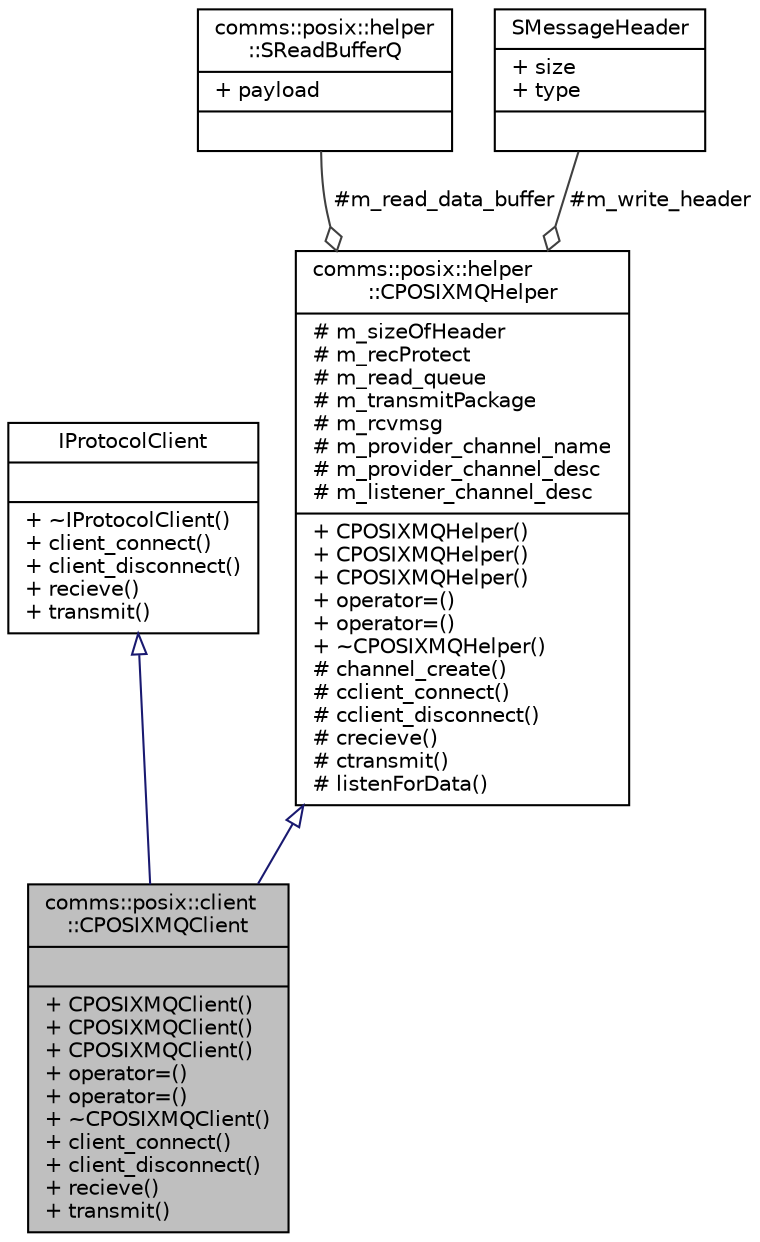 digraph "comms::posix::client::CPOSIXMQClient"
{
 // LATEX_PDF_SIZE
  edge [fontname="Helvetica",fontsize="10",labelfontname="Helvetica",labelfontsize="10"];
  node [fontname="Helvetica",fontsize="10",shape=record];
  Node1 [label="{comms::posix::client\l::CPOSIXMQClient\n||+ CPOSIXMQClient()\l+ CPOSIXMQClient()\l+ CPOSIXMQClient()\l+ operator=()\l+ operator=()\l+ ~CPOSIXMQClient()\l+ client_connect()\l+ client_disconnect()\l+ recieve()\l+ transmit()\l}",height=0.2,width=0.4,color="black", fillcolor="grey75", style="filled", fontcolor="black",tooltip=" "];
  Node2 -> Node1 [dir="back",color="midnightblue",fontsize="10",style="solid",arrowtail="onormal",fontname="Helvetica"];
  Node2 [label="{IProtocolClient\n||+ ~IProtocolClient()\l+ client_connect()\l+ client_disconnect()\l+ recieve()\l+ transmit()\l}",height=0.2,width=0.4,color="black", fillcolor="white", style="filled",URL="$classIProtocolClient.html",tooltip=" "];
  Node3 -> Node1 [dir="back",color="midnightblue",fontsize="10",style="solid",arrowtail="onormal",fontname="Helvetica"];
  Node3 [label="{comms::posix::helper\l::CPOSIXMQHelper\n|# m_sizeOfHeader\l# m_recProtect\l# m_read_queue\l# m_transmitPackage\l# m_rcvmsg\l# m_provider_channel_name\l# m_provider_channel_desc\l# m_listener_channel_desc\l|+ CPOSIXMQHelper()\l+ CPOSIXMQHelper()\l+ CPOSIXMQHelper()\l+ operator=()\l+ operator=()\l+ ~CPOSIXMQHelper()\l# channel_create()\l# cclient_connect()\l# cclient_disconnect()\l# crecieve()\l# ctransmit()\l# listenForData()\l}",height=0.2,width=0.4,color="black", fillcolor="white", style="filled",URL="$classcomms_1_1posix_1_1helper_1_1CPOSIXMQHelper.html",tooltip=" "];
  Node4 -> Node3 [color="grey25",fontsize="10",style="solid",label=" #m_read_data_buffer" ,arrowhead="odiamond",fontname="Helvetica"];
  Node4 [label="{comms::posix::helper\l::SReadBufferQ\n|+ payload\l|}",height=0.2,width=0.4,color="black", fillcolor="white", style="filled",URL="$structcomms_1_1posix_1_1helper_1_1SReadBufferQ.html",tooltip=" "];
  Node5 -> Node3 [color="grey25",fontsize="10",style="solid",label=" #m_write_header" ,arrowhead="odiamond",fontname="Helvetica"];
  Node5 [label="{SMessageHeader\n|+ size\l+ type\l|}",height=0.2,width=0.4,color="black", fillcolor="white", style="filled",URL="$structSMessageHeader.html",tooltip=" "];
}
